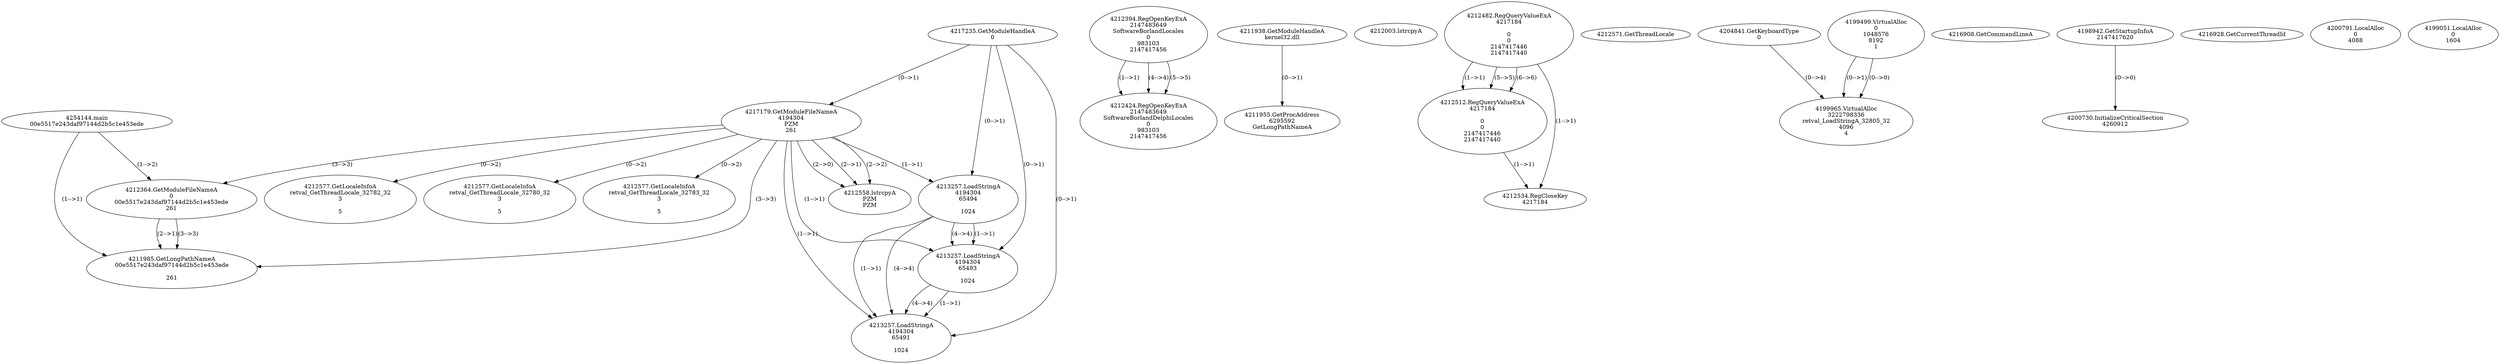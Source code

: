 // Global SCDG with merge call
digraph {
	0 [label="4254144.main
00e5517e243daf97144d2b5c1e453ede"]
	1 [label="4217235.GetModuleHandleA
0"]
	2 [label="4217179.GetModuleFileNameA
4194304
PZM
261"]
	1 -> 2 [label="(0-->1)"]
	3 [label="4212364.GetModuleFileNameA
0
00e5517e243daf97144d2b5c1e453ede
261"]
	0 -> 3 [label="(1-->2)"]
	2 -> 3 [label="(3-->3)"]
	4 [label="4212394.RegOpenKeyExA
2147483649
Software\Borland\Locales
0
983103
2147417456"]
	5 [label="4211938.GetModuleHandleA
kernel32.dll"]
	6 [label="4211955.GetProcAddress
6295592
GetLongPathNameA"]
	5 -> 6 [label="(0-->1)"]
	7 [label="4211985.GetLongPathNameA
00e5517e243daf97144d2b5c1e453ede

261"]
	0 -> 7 [label="(1-->1)"]
	3 -> 7 [label="(2-->1)"]
	2 -> 7 [label="(3-->3)"]
	3 -> 7 [label="(3-->3)"]
	8 [label="4212003.lstrcpyA

"]
	9 [label="4212482.RegQueryValueExA
4217184

0
0
2147417446
2147417440"]
	10 [label="4212512.RegQueryValueExA
4217184

0
0
2147417446
2147417440"]
	9 -> 10 [label="(1-->1)"]
	9 -> 10 [label="(5-->5)"]
	9 -> 10 [label="(6-->6)"]
	11 [label="4212534.RegCloseKey
4217184"]
	9 -> 11 [label="(1-->1)"]
	10 -> 11 [label="(1-->1)"]
	12 [label="4212558.lstrcpyA
PZM
PZM"]
	2 -> 12 [label="(2-->1)"]
	2 -> 12 [label="(2-->2)"]
	2 -> 12 [label="(2-->0)"]
	13 [label="4212571.GetThreadLocale
"]
	14 [label="4212577.GetLocaleInfoA
retval_GetThreadLocale_32782_32
3

5"]
	2 -> 14 [label="(0-->2)"]
	15 [label="4204841.GetKeyboardType
0"]
	16 [label="4216908.GetCommandLineA
"]
	17 [label="4198942.GetStartupInfoA
2147417620"]
	18 [label="4216928.GetCurrentThreadId
"]
	19 [label="4213257.LoadStringA
4194304
65494

1024"]
	1 -> 19 [label="(0-->1)"]
	2 -> 19 [label="(1-->1)"]
	20 [label="4200730.InitializeCriticalSection
4260912"]
	17 -> 20 [label="(0-->0)"]
	21 [label="4200791.LocalAlloc
0
4088"]
	22 [label="4212577.GetLocaleInfoA
retval_GetThreadLocale_32780_32
3

5"]
	2 -> 22 [label="(0-->2)"]
	23 [label="4213257.LoadStringA
4194304
65493

1024"]
	1 -> 23 [label="(0-->1)"]
	2 -> 23 [label="(1-->1)"]
	19 -> 23 [label="(1-->1)"]
	19 -> 23 [label="(4-->4)"]
	24 [label="4213257.LoadStringA
4194304
65491

1024"]
	1 -> 24 [label="(0-->1)"]
	2 -> 24 [label="(1-->1)"]
	19 -> 24 [label="(1-->1)"]
	23 -> 24 [label="(1-->1)"]
	19 -> 24 [label="(4-->4)"]
	23 -> 24 [label="(4-->4)"]
	25 [label="4199499.VirtualAlloc
0
1048576
8192
1"]
	26 [label="4199051.LocalAlloc
0
1604"]
	27 [label="4199965.VirtualAlloc
3222798336
retval_LoadStringA_32805_32
4096
4"]
	25 -> 27 [label="(0-->1)"]
	15 -> 27 [label="(0-->4)"]
	25 -> 27 [label="(0-->0)"]
	28 [label="4212424.RegOpenKeyExA
2147483649
Software\Borland\Delphi\Locales
0
983103
2147417456"]
	4 -> 28 [label="(1-->1)"]
	4 -> 28 [label="(4-->4)"]
	4 -> 28 [label="(5-->5)"]
	29 [label="4212577.GetLocaleInfoA
retval_GetThreadLocale_32783_32
3

5"]
	2 -> 29 [label="(0-->2)"]
}
